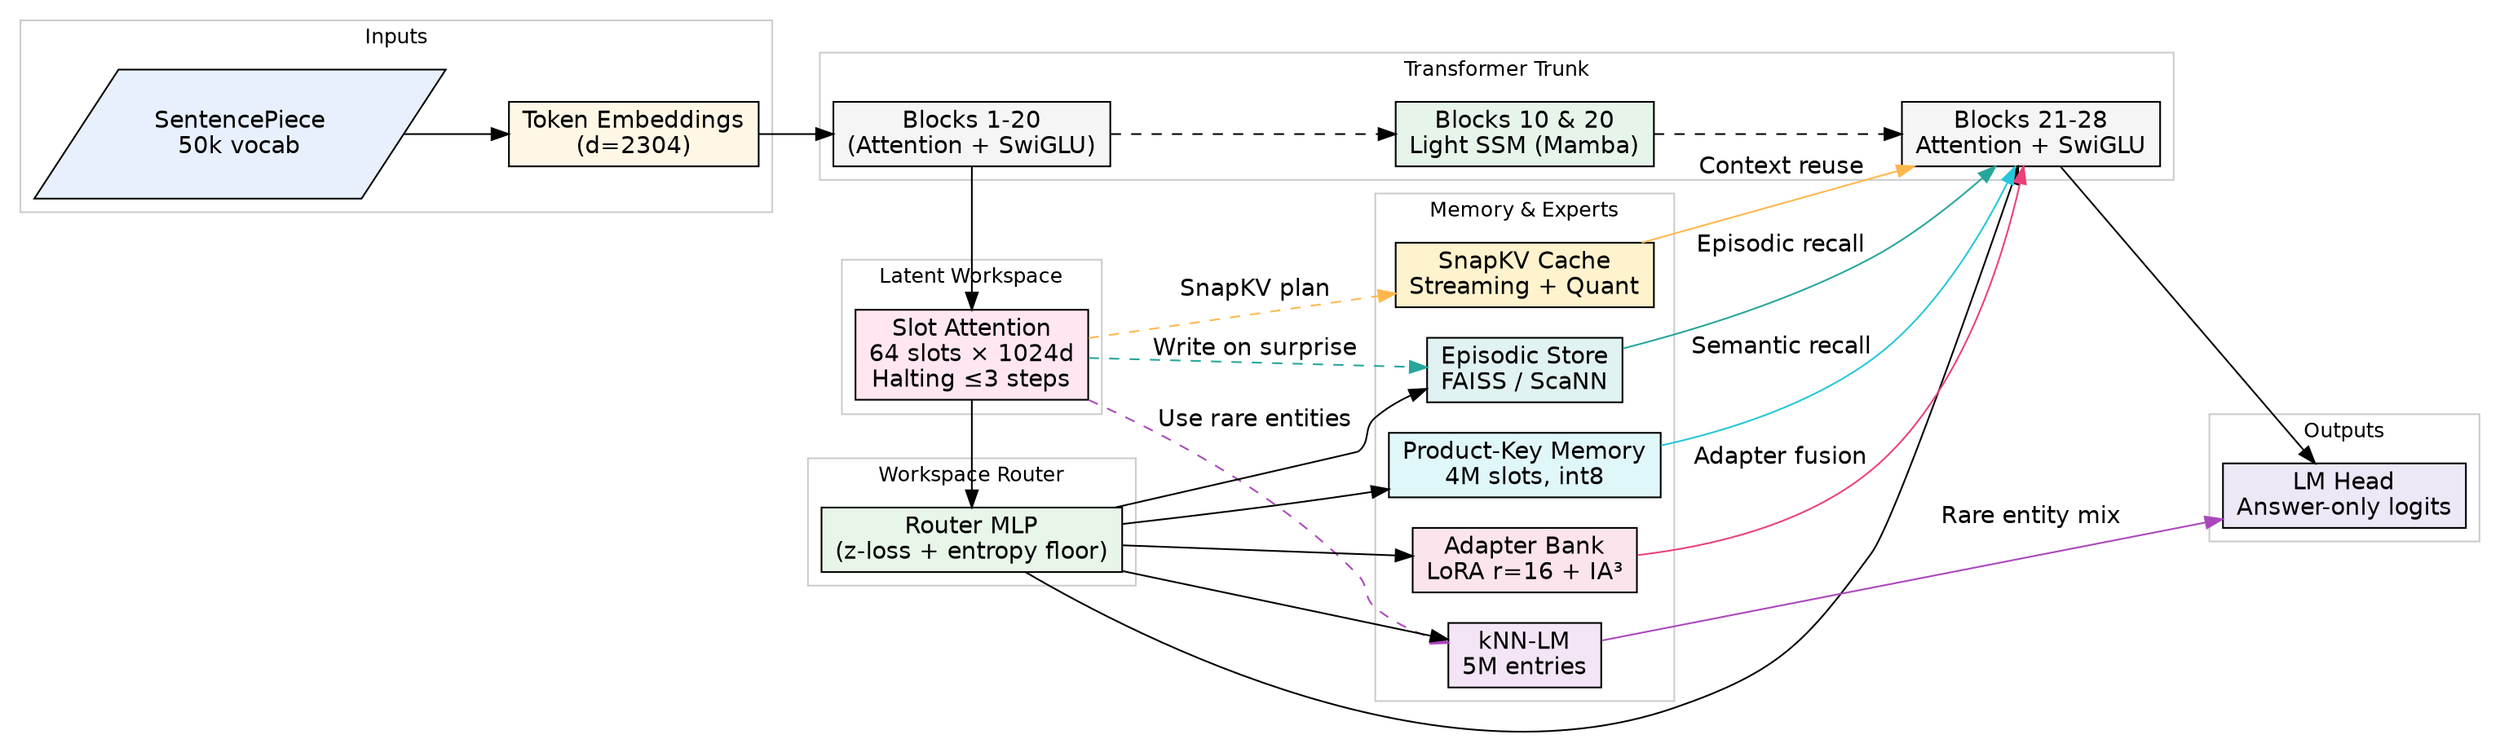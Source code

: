 digraph QuietReasoning {
  rankdir=LR;
  graph [splines=true, fontsize=12, fontname="Helvetica"];
  node [shape=box, style=filled, fillcolor="#F5F5F5", fontname="Helvetica"];
  edge [fontname="Helvetica"];

  subgraph cluster_input {
    label="Inputs";
    color="#CCCCCC";
    tokenizer [label="SentencePiece\n50k vocab", shape=parallelogram, fillcolor="#E8F0FE"];
    tokens [label="Token Embeddings\n(d=2304)", shape=box, fillcolor="#FFF7E6"];
    tokenizer -> tokens;
  }

  subgraph cluster_trunk {
    label="Transformer Trunk";
    color="#CCCCCC";
    lower_blocks [label="Blocks 1-20\n(Attention + SwiGLU)"];
    ssm_blocks [label="Blocks 10 & 20\nLight SSM (Mamba)", fillcolor="#E6F4EA"];
    upper_blocks [label="Blocks 21-28\nAttention + SwiGLU"];
    lower_blocks -> ssm_blocks -> upper_blocks [style=dashed];
  }

  subgraph cluster_workspace {
    label="Latent Workspace";
    color="#CCCCCC";
    workspace [label="Slot Attention\n64 slots × 1024d\nHalting ≤3 steps", shape=box, fillcolor="#FFE6F0"];
  }

  subgraph cluster_router {
    label="Workspace Router";
    color="#CCCCCC";
    router [label="Router MLP\n(z-loss + entropy floor)", shape=box, fillcolor="#E8F5E9"];
  }

  subgraph cluster_memory {
    label="Memory & Experts";
    color="#CCCCCC";
    kv [label="SnapKV Cache\nStreaming + Quant", fillcolor="#FFF3CD"];
    pkm [label="Product-Key Memory\n4M slots, int8", fillcolor="#E0F7FA"];
    episodic [label="Episodic Store\nFAISS / ScaNN", fillcolor="#E0F2F1"];
    knn [label="kNN-LM\n5M entries", fillcolor="#F3E5F5"];
    adapters [label="Adapter Bank\nLoRA r=16 + IA³", fillcolor="#FCE4EC"];
  }

  subgraph cluster_output {
    label="Outputs";
    color="#CCCCCC";
    decoder [label="LM Head\nAnswer-only logits", shape=box, fillcolor="#EDE7F6"];
  }

  tokens -> lower_blocks;
  lower_blocks -> workspace;
  workspace -> router;
  router -> upper_blocks;
  router -> pkm;
  router -> episodic;
  router -> knn;
  router -> adapters;
  upper_blocks -> decoder;
  kv -> upper_blocks [label="Context reuse", color="#FFB74D"];
  pkm -> upper_blocks [label="Semantic recall", color="#26C6DA"];
  episodic -> upper_blocks [label="Episodic recall", color="#26A69A"];
  knn -> decoder [label="Rare entity mix", color="#AB47BC"];
  adapters -> upper_blocks [label="Adapter fusion", color="#EC407A"];
  workspace -> kv [label="SnapKV plan", style=dashed, color="#FFB74D"];
  workspace -> episodic [label="Write on surprise", style=dashed, color="#26A69A"];
  workspace -> knn [label="Use rare entities", style=dashed, color="#AB47BC"];
}
